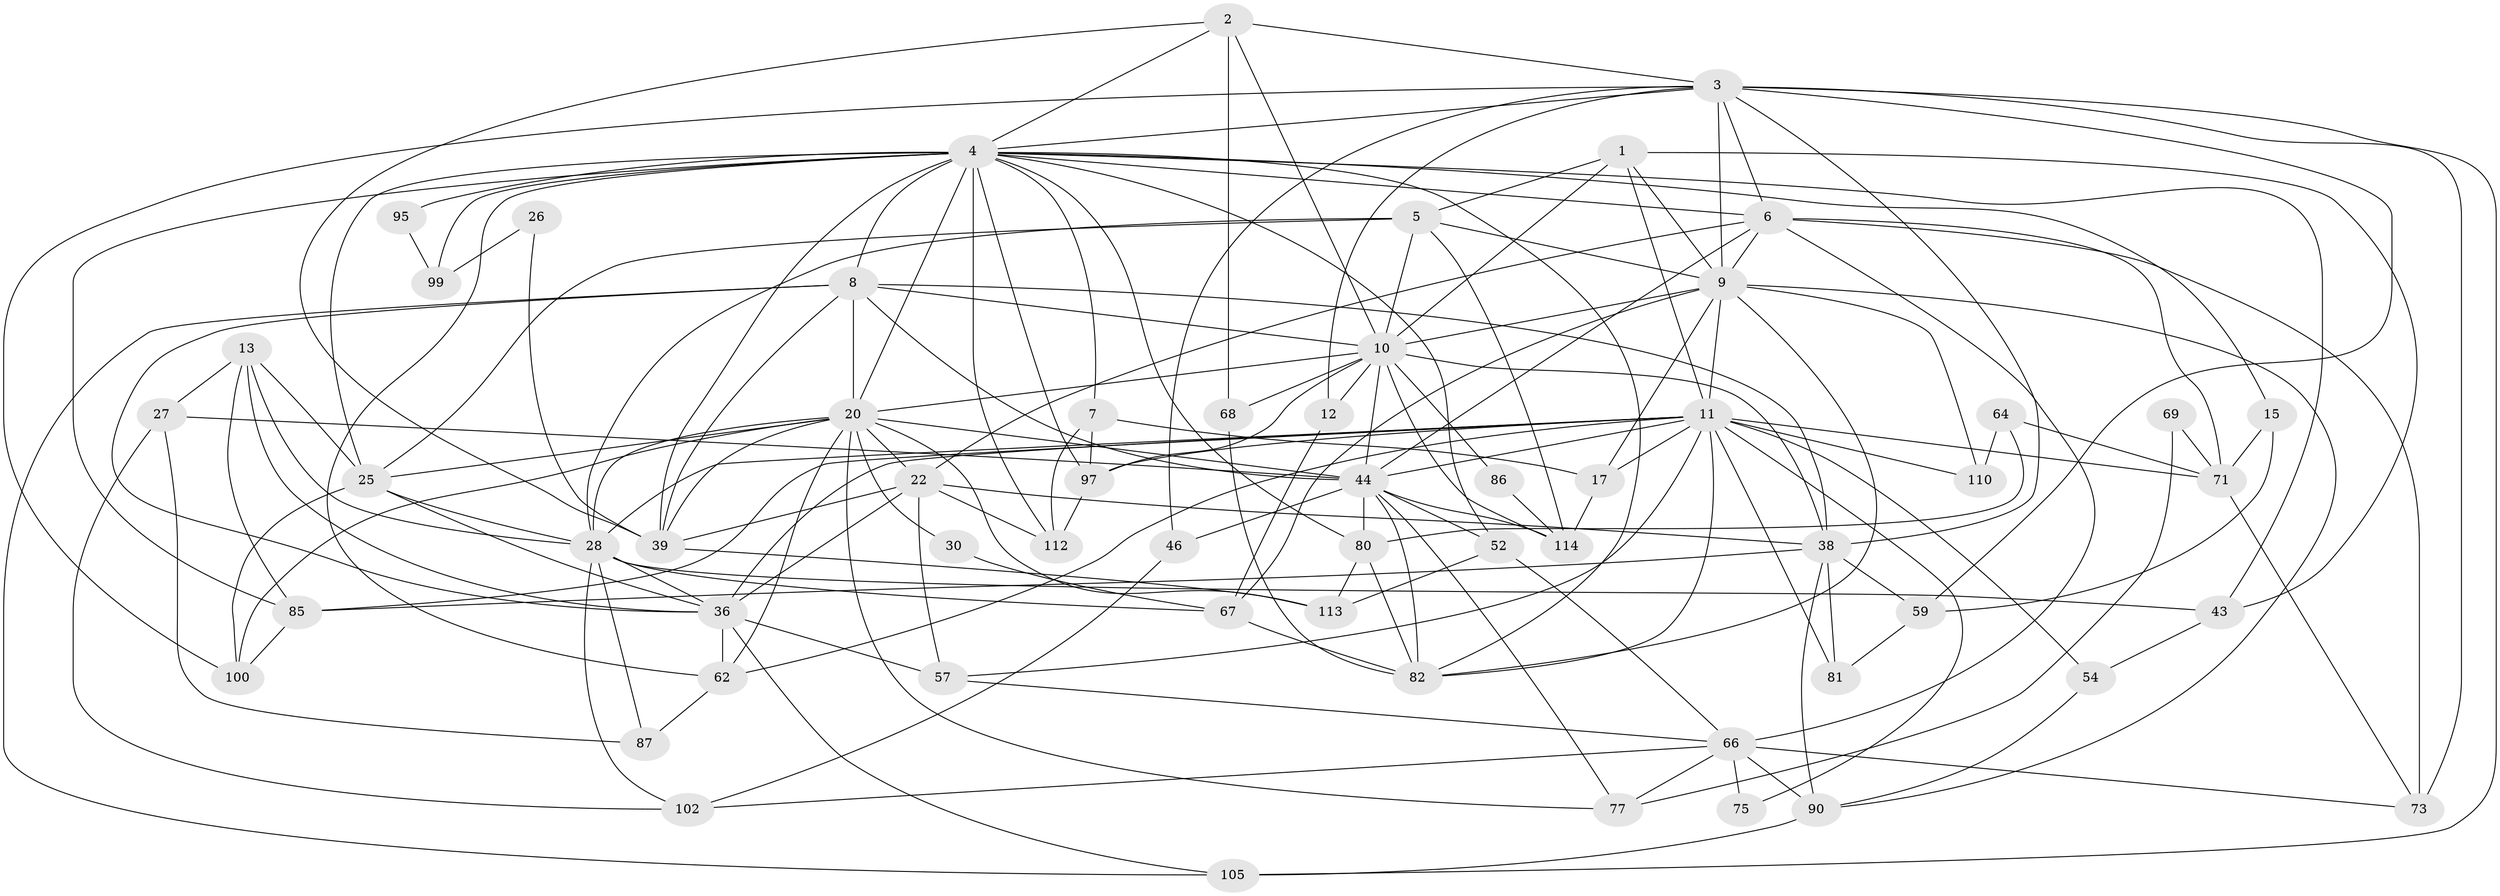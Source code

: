 // original degree distribution, {3: 0.2627118644067797, 4: 0.3135593220338983, 5: 0.15254237288135594, 7: 0.059322033898305086, 2: 0.1271186440677966, 6: 0.07627118644067797, 8: 0.00847457627118644}
// Generated by graph-tools (version 1.1) at 2025/18/03/04/25 18:18:59]
// undirected, 59 vertices, 167 edges
graph export_dot {
graph [start="1"]
  node [color=gray90,style=filled];
  1 [super="+18"];
  2 [super="+50"];
  3 [super="+34+16"];
  4 [super="+32+72+14"];
  5 [super="+111"];
  6 [super="+53"];
  7;
  8 [super="+51+19+23"];
  9 [super="+35+48"];
  10 [super="+21"];
  11 [super="+31"];
  12 [super="+117"];
  13 [super="+24"];
  15;
  17 [super="+70"];
  20 [super="+88+47"];
  22 [super="+29"];
  25 [super="+63+104"];
  26;
  27;
  28 [super="+92+78"];
  30;
  36 [super="+76+94"];
  38 [super="+49"];
  39 [super="+93+107"];
  43;
  44 [super="+116+61"];
  46;
  52;
  54 [super="+55"];
  57;
  59;
  62 [super="+108"];
  64 [super="+101"];
  66;
  67 [super="+98"];
  68;
  69;
  71 [super="+84"];
  73 [super="+89"];
  75;
  77;
  80 [super="+106"];
  81;
  82;
  85;
  86;
  87;
  90;
  95;
  97;
  99;
  100;
  102;
  105;
  110;
  112;
  113;
  114;
  1 -- 5;
  1 -- 10;
  1 -- 43;
  1 -- 9;
  1 -- 11;
  2 -- 68;
  2 -- 3;
  2 -- 4;
  2 -- 10;
  2 -- 39;
  3 -- 105;
  3 -- 38;
  3 -- 9;
  3 -- 46;
  3 -- 4;
  3 -- 12;
  3 -- 59;
  3 -- 100;
  3 -- 73;
  3 -- 6;
  4 -- 97;
  4 -- 99 [weight=2];
  4 -- 7;
  4 -- 15;
  4 -- 112;
  4 -- 52;
  4 -- 95;
  4 -- 8;
  4 -- 80;
  4 -- 20 [weight=2];
  4 -- 25;
  4 -- 6;
  4 -- 39;
  4 -- 43;
  4 -- 82;
  4 -- 85;
  4 -- 62;
  5 -- 25 [weight=2];
  5 -- 114;
  5 -- 28;
  5 -- 10 [weight=2];
  5 -- 9;
  6 -- 71;
  6 -- 22;
  6 -- 73 [weight=2];
  6 -- 66;
  6 -- 9;
  6 -- 44;
  7 -- 97;
  7 -- 112;
  7 -- 17;
  8 -- 20 [weight=2];
  8 -- 38;
  8 -- 39 [weight=2];
  8 -- 105;
  8 -- 36;
  8 -- 10;
  8 -- 44;
  9 -- 11 [weight=2];
  9 -- 67;
  9 -- 110;
  9 -- 17;
  9 -- 90;
  9 -- 10;
  9 -- 82;
  10 -- 20;
  10 -- 97;
  10 -- 68;
  10 -- 38;
  10 -- 12;
  10 -- 114;
  10 -- 86;
  10 -- 44 [weight=2];
  11 -- 71;
  11 -- 85;
  11 -- 36;
  11 -- 97;
  11 -- 75;
  11 -- 44;
  11 -- 110;
  11 -- 17;
  11 -- 81;
  11 -- 82;
  11 -- 54;
  11 -- 57;
  11 -- 28;
  11 -- 62;
  12 -- 67;
  13 -- 85;
  13 -- 25;
  13 -- 28;
  13 -- 27;
  13 -- 36;
  15 -- 59;
  15 -- 71;
  17 -- 114;
  20 -- 100;
  20 -- 62;
  20 -- 22;
  20 -- 28;
  20 -- 77;
  20 -- 113;
  20 -- 30;
  20 -- 44;
  20 -- 25;
  20 -- 39;
  22 -- 38;
  22 -- 112;
  22 -- 39;
  22 -- 57;
  22 -- 36;
  25 -- 100;
  25 -- 36;
  25 -- 28;
  26 -- 99;
  26 -- 39;
  27 -- 102;
  27 -- 87;
  27 -- 44;
  28 -- 102;
  28 -- 87;
  28 -- 67;
  28 -- 43;
  28 -- 36;
  30 -- 67;
  36 -- 57;
  36 -- 105;
  36 -- 62;
  38 -- 90;
  38 -- 59;
  38 -- 85;
  38 -- 81;
  39 -- 113;
  43 -- 54;
  44 -- 82;
  44 -- 114;
  44 -- 52;
  44 -- 77;
  44 -- 46;
  44 -- 80;
  46 -- 102;
  52 -- 66;
  52 -- 113;
  54 -- 90;
  57 -- 66;
  59 -- 81;
  62 -- 87;
  64 -- 71;
  64 -- 80;
  64 -- 110;
  66 -- 77;
  66 -- 73;
  66 -- 75;
  66 -- 90;
  66 -- 102;
  67 -- 82;
  68 -- 82;
  69 -- 77;
  69 -- 71;
  71 -- 73;
  80 -- 113;
  80 -- 82;
  85 -- 100;
  86 -- 114;
  90 -- 105;
  95 -- 99;
  97 -- 112;
}
